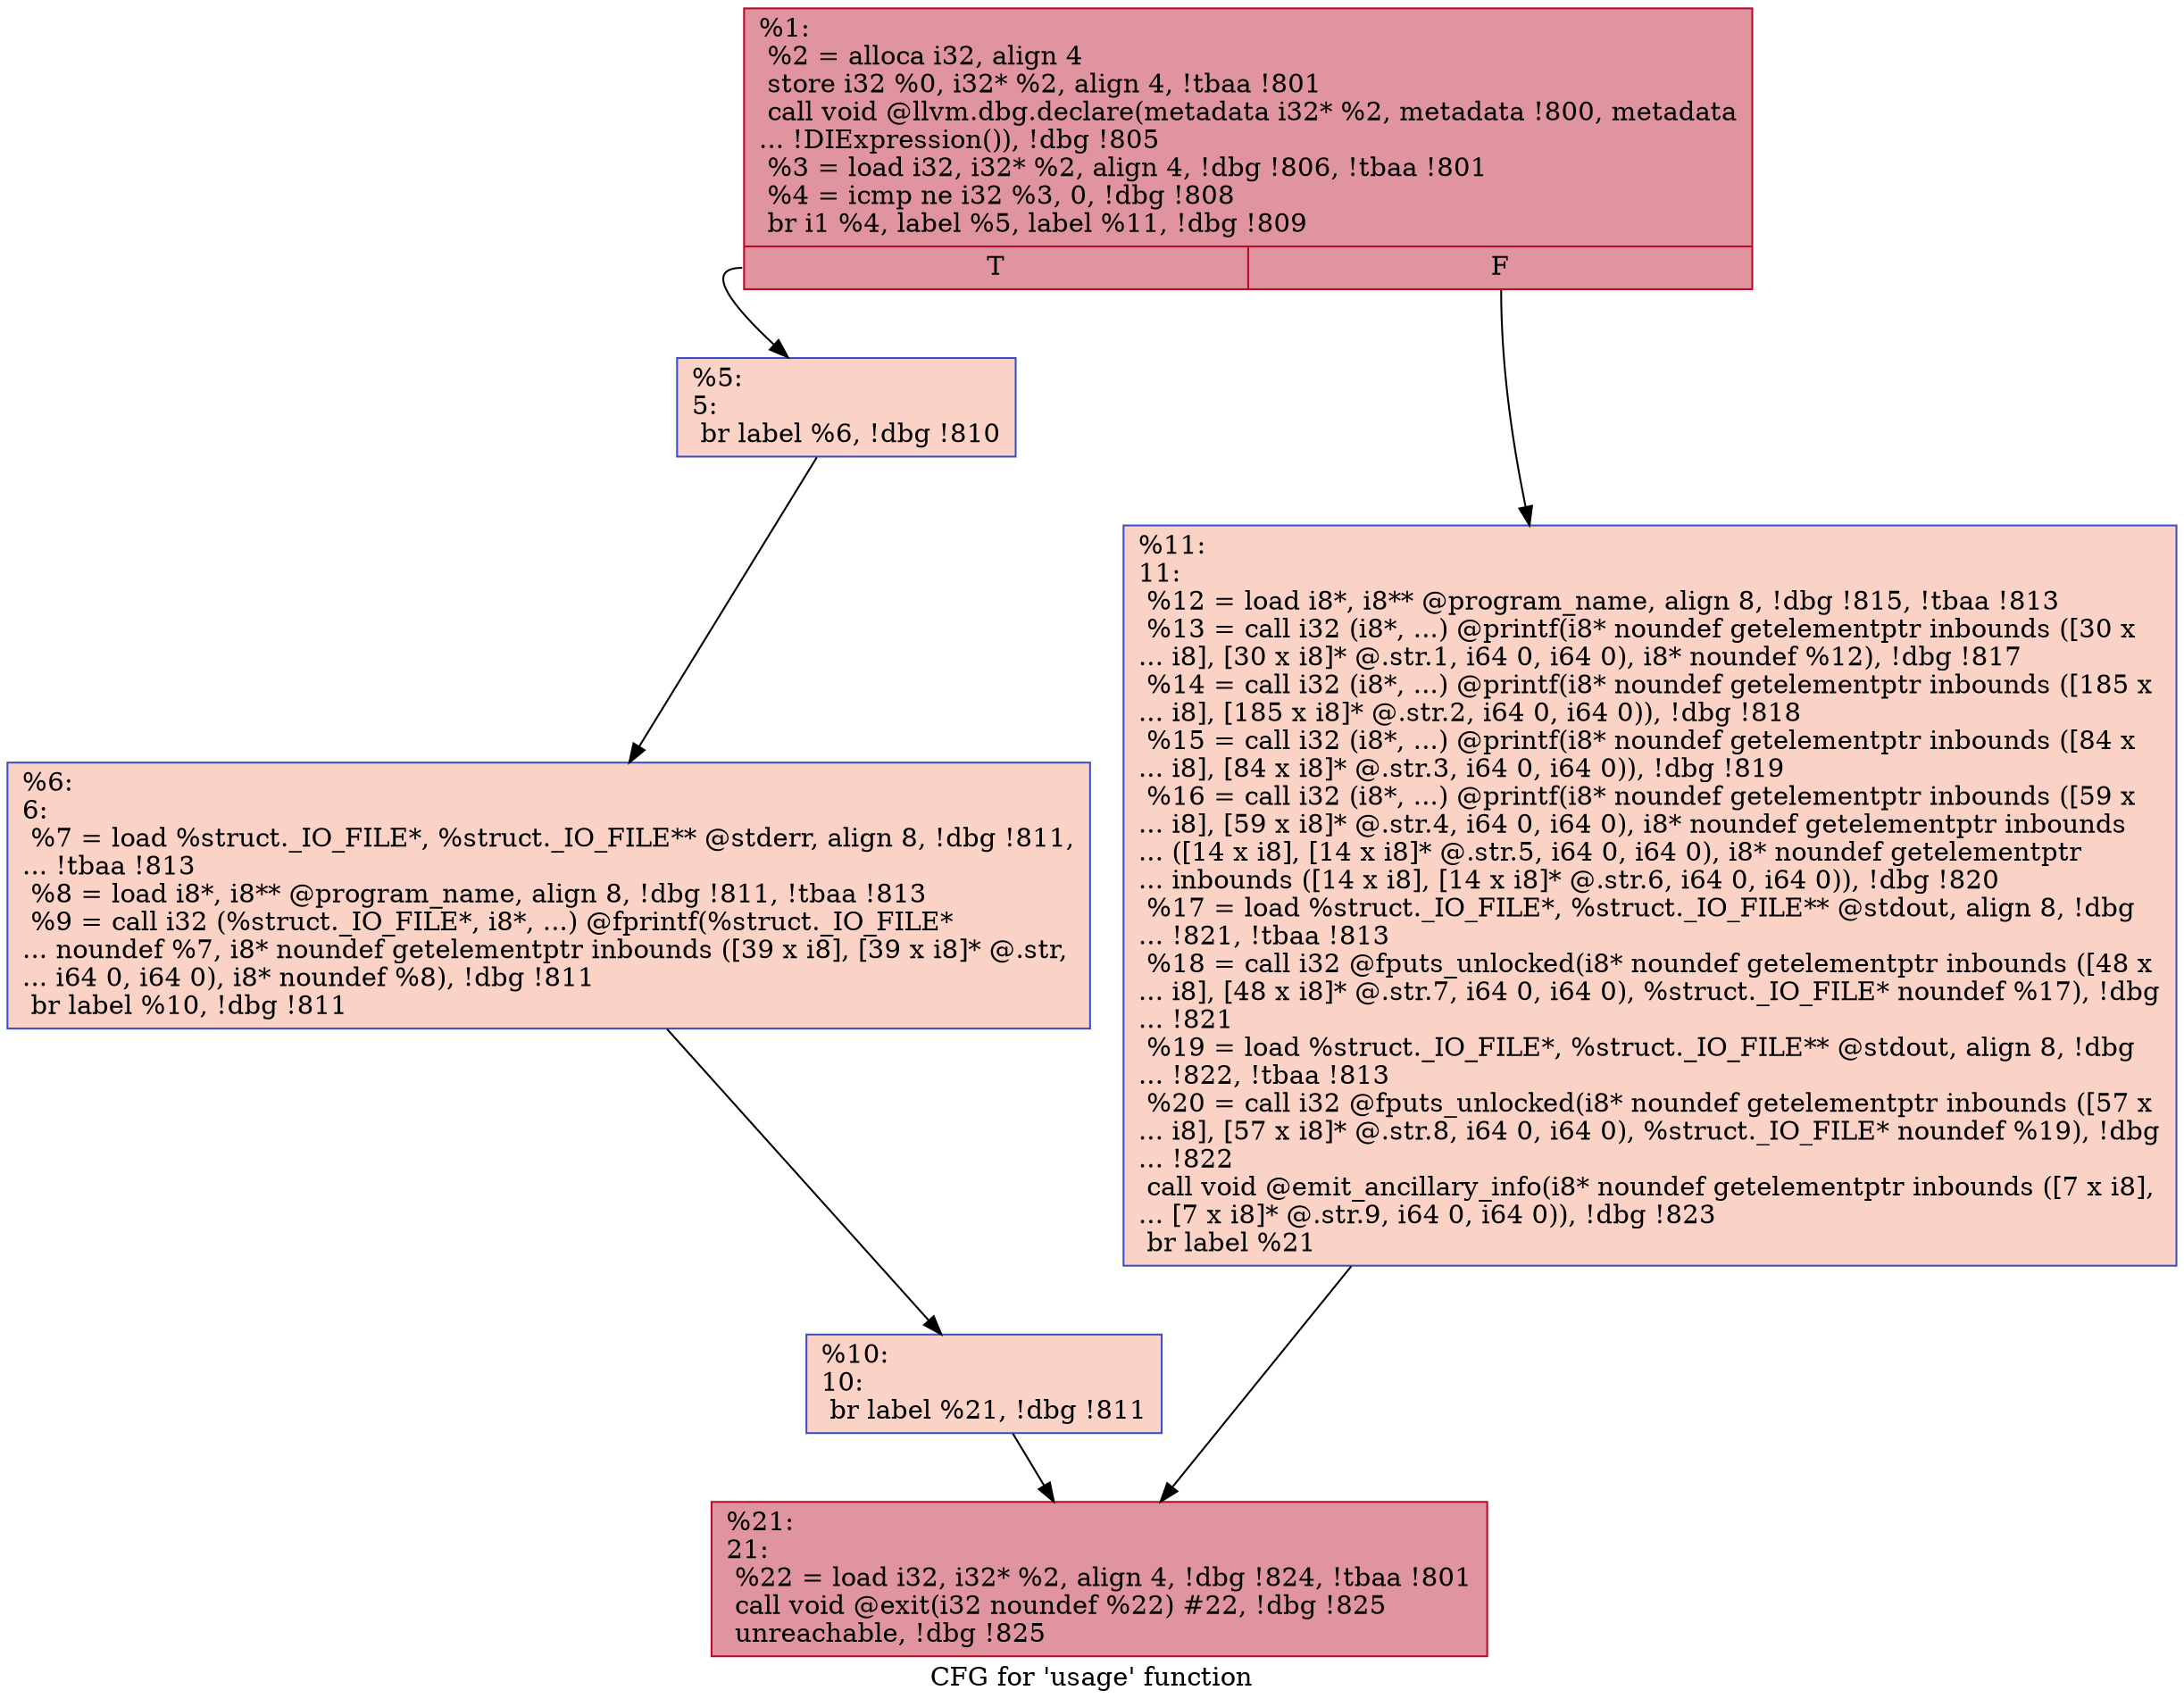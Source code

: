 digraph "CFG for 'usage' function" {
	label="CFG for 'usage' function";

	Node0x24aa100 [shape=record,color="#b70d28ff", style=filled, fillcolor="#b70d2870",label="{%1:\l  %2 = alloca i32, align 4\l  store i32 %0, i32* %2, align 4, !tbaa !801\l  call void @llvm.dbg.declare(metadata i32* %2, metadata !800, metadata\l... !DIExpression()), !dbg !805\l  %3 = load i32, i32* %2, align 4, !dbg !806, !tbaa !801\l  %4 = icmp ne i32 %3, 0, !dbg !808\l  br i1 %4, label %5, label %11, !dbg !809\l|{<s0>T|<s1>F}}"];
	Node0x24aa100:s0 -> Node0x24ef1a0;
	Node0x24aa100:s1 -> Node0x24ef290;
	Node0x24ef1a0 [shape=record,color="#3d50c3ff", style=filled, fillcolor="#f59c7d70",label="{%5:\l5:                                                \l  br label %6, !dbg !810\l}"];
	Node0x24ef1a0 -> Node0x24ef1f0;
	Node0x24ef1f0 [shape=record,color="#3d50c3ff", style=filled, fillcolor="#f59c7d70",label="{%6:\l6:                                                \l  %7 = load %struct._IO_FILE*, %struct._IO_FILE** @stderr, align 8, !dbg !811,\l... !tbaa !813\l  %8 = load i8*, i8** @program_name, align 8, !dbg !811, !tbaa !813\l  %9 = call i32 (%struct._IO_FILE*, i8*, ...) @fprintf(%struct._IO_FILE*\l... noundef %7, i8* noundef getelementptr inbounds ([39 x i8], [39 x i8]* @.str,\l... i64 0, i64 0), i8* noundef %8), !dbg !811\l  br label %10, !dbg !811\l}"];
	Node0x24ef1f0 -> Node0x24ef240;
	Node0x24ef240 [shape=record,color="#3d50c3ff", style=filled, fillcolor="#f59c7d70",label="{%10:\l10:                                               \l  br label %21, !dbg !811\l}"];
	Node0x24ef240 -> Node0x24ef2e0;
	Node0x24ef290 [shape=record,color="#3d50c3ff", style=filled, fillcolor="#f59c7d70",label="{%11:\l11:                                               \l  %12 = load i8*, i8** @program_name, align 8, !dbg !815, !tbaa !813\l  %13 = call i32 (i8*, ...) @printf(i8* noundef getelementptr inbounds ([30 x\l... i8], [30 x i8]* @.str.1, i64 0, i64 0), i8* noundef %12), !dbg !817\l  %14 = call i32 (i8*, ...) @printf(i8* noundef getelementptr inbounds ([185 x\l... i8], [185 x i8]* @.str.2, i64 0, i64 0)), !dbg !818\l  %15 = call i32 (i8*, ...) @printf(i8* noundef getelementptr inbounds ([84 x\l... i8], [84 x i8]* @.str.3, i64 0, i64 0)), !dbg !819\l  %16 = call i32 (i8*, ...) @printf(i8* noundef getelementptr inbounds ([59 x\l... i8], [59 x i8]* @.str.4, i64 0, i64 0), i8* noundef getelementptr inbounds\l... ([14 x i8], [14 x i8]* @.str.5, i64 0, i64 0), i8* noundef getelementptr\l... inbounds ([14 x i8], [14 x i8]* @.str.6, i64 0, i64 0)), !dbg !820\l  %17 = load %struct._IO_FILE*, %struct._IO_FILE** @stdout, align 8, !dbg\l... !821, !tbaa !813\l  %18 = call i32 @fputs_unlocked(i8* noundef getelementptr inbounds ([48 x\l... i8], [48 x i8]* @.str.7, i64 0, i64 0), %struct._IO_FILE* noundef %17), !dbg\l... !821\l  %19 = load %struct._IO_FILE*, %struct._IO_FILE** @stdout, align 8, !dbg\l... !822, !tbaa !813\l  %20 = call i32 @fputs_unlocked(i8* noundef getelementptr inbounds ([57 x\l... i8], [57 x i8]* @.str.8, i64 0, i64 0), %struct._IO_FILE* noundef %19), !dbg\l... !822\l  call void @emit_ancillary_info(i8* noundef getelementptr inbounds ([7 x i8],\l... [7 x i8]* @.str.9, i64 0, i64 0)), !dbg !823\l  br label %21\l}"];
	Node0x24ef290 -> Node0x24ef2e0;
	Node0x24ef2e0 [shape=record,color="#b70d28ff", style=filled, fillcolor="#b70d2870",label="{%21:\l21:                                               \l  %22 = load i32, i32* %2, align 4, !dbg !824, !tbaa !801\l  call void @exit(i32 noundef %22) #22, !dbg !825\l  unreachable, !dbg !825\l}"];
}
